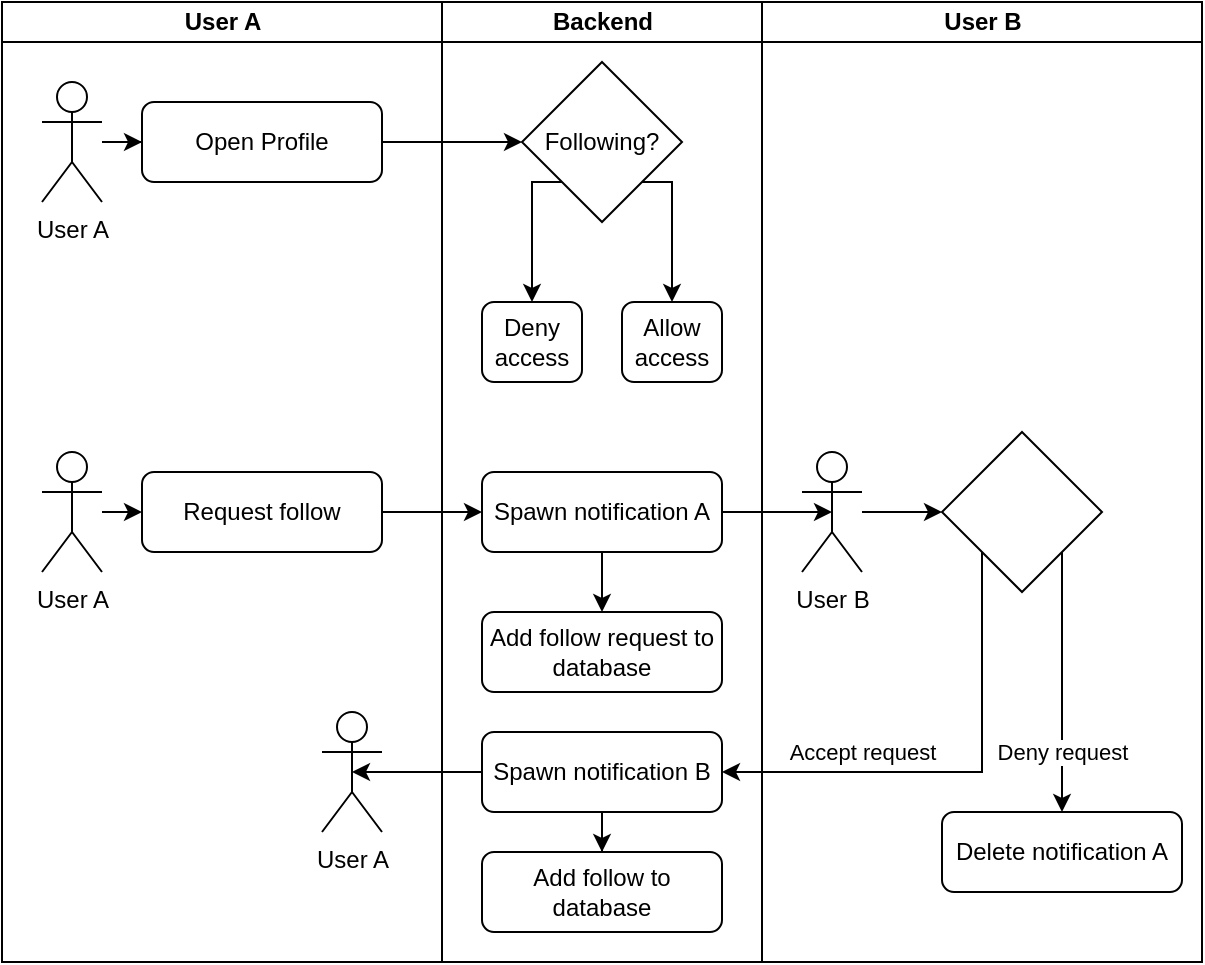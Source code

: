 <mxfile version="13.8.1" type="device"><diagram id="prtHgNgQTEPvFCAcTncT" name="Page-1"><mxGraphModel dx="986" dy="735" grid="1" gridSize="10" guides="1" tooltips="1" connect="1" arrows="1" fold="1" page="1" pageScale="1" pageWidth="827" pageHeight="1169" math="0" shadow="0"><root><mxCell id="0"/><mxCell id="1" parent="0"/><mxCell id="dQXr4Yb5aT9FgsKSXjiS-9" style="edgeStyle=orthogonalEdgeStyle;rounded=0;orthogonalLoop=1;jettySize=auto;html=1;" edge="1" parent="1" source="dQXr4Yb5aT9FgsKSXjiS-6" target="dQXr4Yb5aT9FgsKSXjiS-8"><mxGeometry relative="1" as="geometry"/></mxCell><mxCell id="dQXr4Yb5aT9FgsKSXjiS-11" style="edgeStyle=orthogonalEdgeStyle;rounded=0;orthogonalLoop=1;jettySize=auto;html=1;" edge="1" parent="1" source="dQXr4Yb5aT9FgsKSXjiS-8" target="dQXr4Yb5aT9FgsKSXjiS-44"><mxGeometry relative="1" as="geometry"><mxPoint x="330" y="110" as="targetPoint"/></mxGeometry></mxCell><mxCell id="dQXr4Yb5aT9FgsKSXjiS-8" value="Open Profile" style="rounded=1;whiteSpace=wrap;html=1;fontSize=12;glass=0;strokeWidth=1;shadow=0;" vertex="1" parent="1"><mxGeometry x="160" y="90" width="120" height="40" as="geometry"/></mxCell><mxCell id="dQXr4Yb5aT9FgsKSXjiS-15" style="edgeStyle=orthogonalEdgeStyle;rounded=0;orthogonalLoop=1;jettySize=auto;html=1;entryX=0;entryY=0.5;entryDx=0;entryDy=0;" edge="1" parent="1" source="dQXr4Yb5aT9FgsKSXjiS-12" target="dQXr4Yb5aT9FgsKSXjiS-14"><mxGeometry relative="1" as="geometry"><Array as="points"><mxPoint x="220" y="295"/></Array></mxGeometry></mxCell><mxCell id="dQXr4Yb5aT9FgsKSXjiS-24" style="edgeStyle=orthogonalEdgeStyle;rounded=0;orthogonalLoop=1;jettySize=auto;html=1;entryX=0.5;entryY=0.5;entryDx=0;entryDy=0;entryPerimeter=0;" edge="1" parent="1" source="dQXr4Yb5aT9FgsKSXjiS-14" target="dQXr4Yb5aT9FgsKSXjiS-23"><mxGeometry relative="1" as="geometry"/></mxCell><mxCell id="dQXr4Yb5aT9FgsKSXjiS-42" style="edgeStyle=orthogonalEdgeStyle;rounded=0;orthogonalLoop=1;jettySize=auto;html=1;" edge="1" parent="1" source="dQXr4Yb5aT9FgsKSXjiS-14" target="dQXr4Yb5aT9FgsKSXjiS-39"><mxGeometry relative="1" as="geometry"/></mxCell><mxCell id="dQXr4Yb5aT9FgsKSXjiS-14" value="Spawn notification A" style="rounded=1;whiteSpace=wrap;html=1;fontSize=12;glass=0;strokeWidth=1;shadow=0;" vertex="1" parent="1"><mxGeometry x="330" y="275" width="120" height="40" as="geometry"/></mxCell><mxCell id="dQXr4Yb5aT9FgsKSXjiS-17" value="User A" style="swimlane;html=1;startSize=20;" vertex="1" parent="1"><mxGeometry x="90" y="40" width="220" height="480" as="geometry"/></mxCell><mxCell id="dQXr4Yb5aT9FgsKSXjiS-35" value="User A" style="shape=umlActor;verticalLabelPosition=bottom;verticalAlign=top;html=1;outlineConnect=0;" vertex="1" parent="dQXr4Yb5aT9FgsKSXjiS-17"><mxGeometry x="160" y="355" width="30" height="60" as="geometry"/></mxCell><mxCell id="dQXr4Yb5aT9FgsKSXjiS-52" style="edgeStyle=orthogonalEdgeStyle;rounded=0;orthogonalLoop=1;jettySize=auto;html=1;" edge="1" parent="dQXr4Yb5aT9FgsKSXjiS-17" source="dQXr4Yb5aT9FgsKSXjiS-43" target="dQXr4Yb5aT9FgsKSXjiS-12"><mxGeometry relative="1" as="geometry"><Array as="points"><mxPoint x="60" y="255"/><mxPoint x="60" y="255"/></Array></mxGeometry></mxCell><mxCell id="dQXr4Yb5aT9FgsKSXjiS-43" value="User A" style="shape=umlActor;verticalLabelPosition=bottom;verticalAlign=top;html=1;outlineConnect=0;" vertex="1" parent="dQXr4Yb5aT9FgsKSXjiS-17"><mxGeometry x="20" y="225" width="30" height="60" as="geometry"/></mxCell><mxCell id="dQXr4Yb5aT9FgsKSXjiS-12" value="Request follow" style="rounded=1;whiteSpace=wrap;html=1;fontSize=12;glass=0;strokeWidth=1;shadow=0;" vertex="1" parent="dQXr4Yb5aT9FgsKSXjiS-17"><mxGeometry x="70" y="235" width="120" height="40" as="geometry"/></mxCell><mxCell id="dQXr4Yb5aT9FgsKSXjiS-6" value="User A" style="shape=umlActor;verticalLabelPosition=bottom;verticalAlign=top;html=1;outlineConnect=0;" vertex="1" parent="dQXr4Yb5aT9FgsKSXjiS-17"><mxGeometry x="20" y="40" width="30" height="60" as="geometry"/></mxCell><mxCell id="dQXr4Yb5aT9FgsKSXjiS-21" value="Backend" style="swimlane;html=1;startSize=20;" vertex="1" parent="1"><mxGeometry x="310" y="40" width="160" height="480" as="geometry"/></mxCell><mxCell id="dQXr4Yb5aT9FgsKSXjiS-41" style="edgeStyle=orthogonalEdgeStyle;rounded=0;orthogonalLoop=1;jettySize=auto;html=1;" edge="1" parent="dQXr4Yb5aT9FgsKSXjiS-21" source="dQXr4Yb5aT9FgsKSXjiS-27" target="dQXr4Yb5aT9FgsKSXjiS-40"><mxGeometry relative="1" as="geometry"/></mxCell><mxCell id="dQXr4Yb5aT9FgsKSXjiS-27" value="Spawn notification B" style="rounded=1;whiteSpace=wrap;html=1;fontSize=12;glass=0;strokeWidth=1;shadow=0;" vertex="1" parent="dQXr4Yb5aT9FgsKSXjiS-21"><mxGeometry x="20" y="365" width="120" height="40" as="geometry"/></mxCell><mxCell id="dQXr4Yb5aT9FgsKSXjiS-39" value="Add follow request to database" style="rounded=1;whiteSpace=wrap;html=1;fontSize=12;glass=0;strokeWidth=1;shadow=0;" vertex="1" parent="dQXr4Yb5aT9FgsKSXjiS-21"><mxGeometry x="20" y="305" width="120" height="40" as="geometry"/></mxCell><mxCell id="dQXr4Yb5aT9FgsKSXjiS-40" value="Add follow to database" style="rounded=1;whiteSpace=wrap;html=1;fontSize=12;glass=0;strokeWidth=1;shadow=0;" vertex="1" parent="dQXr4Yb5aT9FgsKSXjiS-21"><mxGeometry x="20" y="425" width="120" height="40" as="geometry"/></mxCell><mxCell id="dQXr4Yb5aT9FgsKSXjiS-48" style="edgeStyle=orthogonalEdgeStyle;rounded=0;orthogonalLoop=1;jettySize=auto;html=1;exitX=1;exitY=1;exitDx=0;exitDy=0;" edge="1" parent="dQXr4Yb5aT9FgsKSXjiS-21" source="dQXr4Yb5aT9FgsKSXjiS-44" target="dQXr4Yb5aT9FgsKSXjiS-47"><mxGeometry relative="1" as="geometry"><Array as="points"><mxPoint x="115" y="90"/></Array></mxGeometry></mxCell><mxCell id="dQXr4Yb5aT9FgsKSXjiS-50" style="edgeStyle=orthogonalEdgeStyle;rounded=0;orthogonalLoop=1;jettySize=auto;html=1;exitX=0;exitY=1;exitDx=0;exitDy=0;" edge="1" parent="dQXr4Yb5aT9FgsKSXjiS-21" source="dQXr4Yb5aT9FgsKSXjiS-44" target="dQXr4Yb5aT9FgsKSXjiS-49"><mxGeometry relative="1" as="geometry"><Array as="points"><mxPoint x="45" y="90"/></Array></mxGeometry></mxCell><mxCell id="dQXr4Yb5aT9FgsKSXjiS-44" value="Following?" style="rhombus;whiteSpace=wrap;html=1;" vertex="1" parent="dQXr4Yb5aT9FgsKSXjiS-21"><mxGeometry x="40" y="30" width="80" height="80" as="geometry"/></mxCell><mxCell id="dQXr4Yb5aT9FgsKSXjiS-47" value="Allow access" style="rounded=1;whiteSpace=wrap;html=1;fontSize=12;glass=0;strokeWidth=1;shadow=0;" vertex="1" parent="dQXr4Yb5aT9FgsKSXjiS-21"><mxGeometry x="90" y="150" width="50" height="40" as="geometry"/></mxCell><mxCell id="dQXr4Yb5aT9FgsKSXjiS-49" value="Deny access" style="rounded=1;whiteSpace=wrap;html=1;fontSize=12;glass=0;strokeWidth=1;shadow=0;" vertex="1" parent="dQXr4Yb5aT9FgsKSXjiS-21"><mxGeometry x="20" y="150" width="50" height="40" as="geometry"/></mxCell><mxCell id="dQXr4Yb5aT9FgsKSXjiS-22" value="User B" style="swimlane;html=1;startSize=20;" vertex="1" parent="1"><mxGeometry x="470" y="40" width="220" height="480" as="geometry"/></mxCell><mxCell id="dQXr4Yb5aT9FgsKSXjiS-30" style="edgeStyle=orthogonalEdgeStyle;rounded=0;orthogonalLoop=1;jettySize=auto;html=1;" edge="1" parent="dQXr4Yb5aT9FgsKSXjiS-22" source="dQXr4Yb5aT9FgsKSXjiS-23" target="dQXr4Yb5aT9FgsKSXjiS-29"><mxGeometry relative="1" as="geometry"/></mxCell><mxCell id="dQXr4Yb5aT9FgsKSXjiS-23" value="User B" style="shape=umlActor;verticalLabelPosition=bottom;verticalAlign=top;html=1;outlineConnect=0;" vertex="1" parent="dQXr4Yb5aT9FgsKSXjiS-22"><mxGeometry x="20" y="225" width="30" height="60" as="geometry"/></mxCell><mxCell id="dQXr4Yb5aT9FgsKSXjiS-29" value="" style="rhombus;whiteSpace=wrap;html=1;" vertex="1" parent="dQXr4Yb5aT9FgsKSXjiS-22"><mxGeometry x="90" y="215" width="80" height="80" as="geometry"/></mxCell><mxCell id="dQXr4Yb5aT9FgsKSXjiS-34" value="Delete notification A" style="rounded=1;whiteSpace=wrap;html=1;fontSize=12;glass=0;strokeWidth=1;shadow=0;" vertex="1" parent="dQXr4Yb5aT9FgsKSXjiS-22"><mxGeometry x="90" y="405" width="120" height="40" as="geometry"/></mxCell><mxCell id="dQXr4Yb5aT9FgsKSXjiS-32" style="edgeStyle=orthogonalEdgeStyle;rounded=0;orthogonalLoop=1;jettySize=auto;html=1;exitX=1;exitY=1;exitDx=0;exitDy=0;" edge="1" parent="dQXr4Yb5aT9FgsKSXjiS-22" source="dQXr4Yb5aT9FgsKSXjiS-29" target="dQXr4Yb5aT9FgsKSXjiS-34"><mxGeometry relative="1" as="geometry"><mxPoint x="150" y="345" as="targetPoint"/></mxGeometry></mxCell><mxCell id="dQXr4Yb5aT9FgsKSXjiS-38" value="Deny request" style="edgeLabel;html=1;align=center;verticalAlign=middle;resizable=0;points=[];" vertex="1" connectable="0" parent="dQXr4Yb5aT9FgsKSXjiS-32"><mxGeometry x="-0.25" y="4" relative="1" as="geometry"><mxPoint x="-4" y="51" as="offset"/></mxGeometry></mxCell><mxCell id="dQXr4Yb5aT9FgsKSXjiS-31" style="edgeStyle=orthogonalEdgeStyle;rounded=0;orthogonalLoop=1;jettySize=auto;html=1;entryX=1;entryY=0.5;entryDx=0;entryDy=0;exitX=0;exitY=1;exitDx=0;exitDy=0;" edge="1" parent="1" source="dQXr4Yb5aT9FgsKSXjiS-29" target="dQXr4Yb5aT9FgsKSXjiS-27"><mxGeometry relative="1" as="geometry"><Array as="points"><mxPoint x="580" y="425"/></Array></mxGeometry></mxCell><mxCell id="dQXr4Yb5aT9FgsKSXjiS-37" value="Accept request" style="edgeLabel;html=1;align=center;verticalAlign=middle;resizable=0;points=[];" vertex="1" connectable="0" parent="dQXr4Yb5aT9FgsKSXjiS-31"><mxGeometry x="0.074" y="2" relative="1" as="geometry"><mxPoint x="-41" y="-12" as="offset"/></mxGeometry></mxCell><mxCell id="dQXr4Yb5aT9FgsKSXjiS-36" style="edgeStyle=orthogonalEdgeStyle;rounded=0;orthogonalLoop=1;jettySize=auto;html=1;entryX=0.5;entryY=0.5;entryDx=0;entryDy=0;entryPerimeter=0;" edge="1" parent="1" source="dQXr4Yb5aT9FgsKSXjiS-27" target="dQXr4Yb5aT9FgsKSXjiS-35"><mxGeometry relative="1" as="geometry"/></mxCell></root></mxGraphModel></diagram></mxfile>